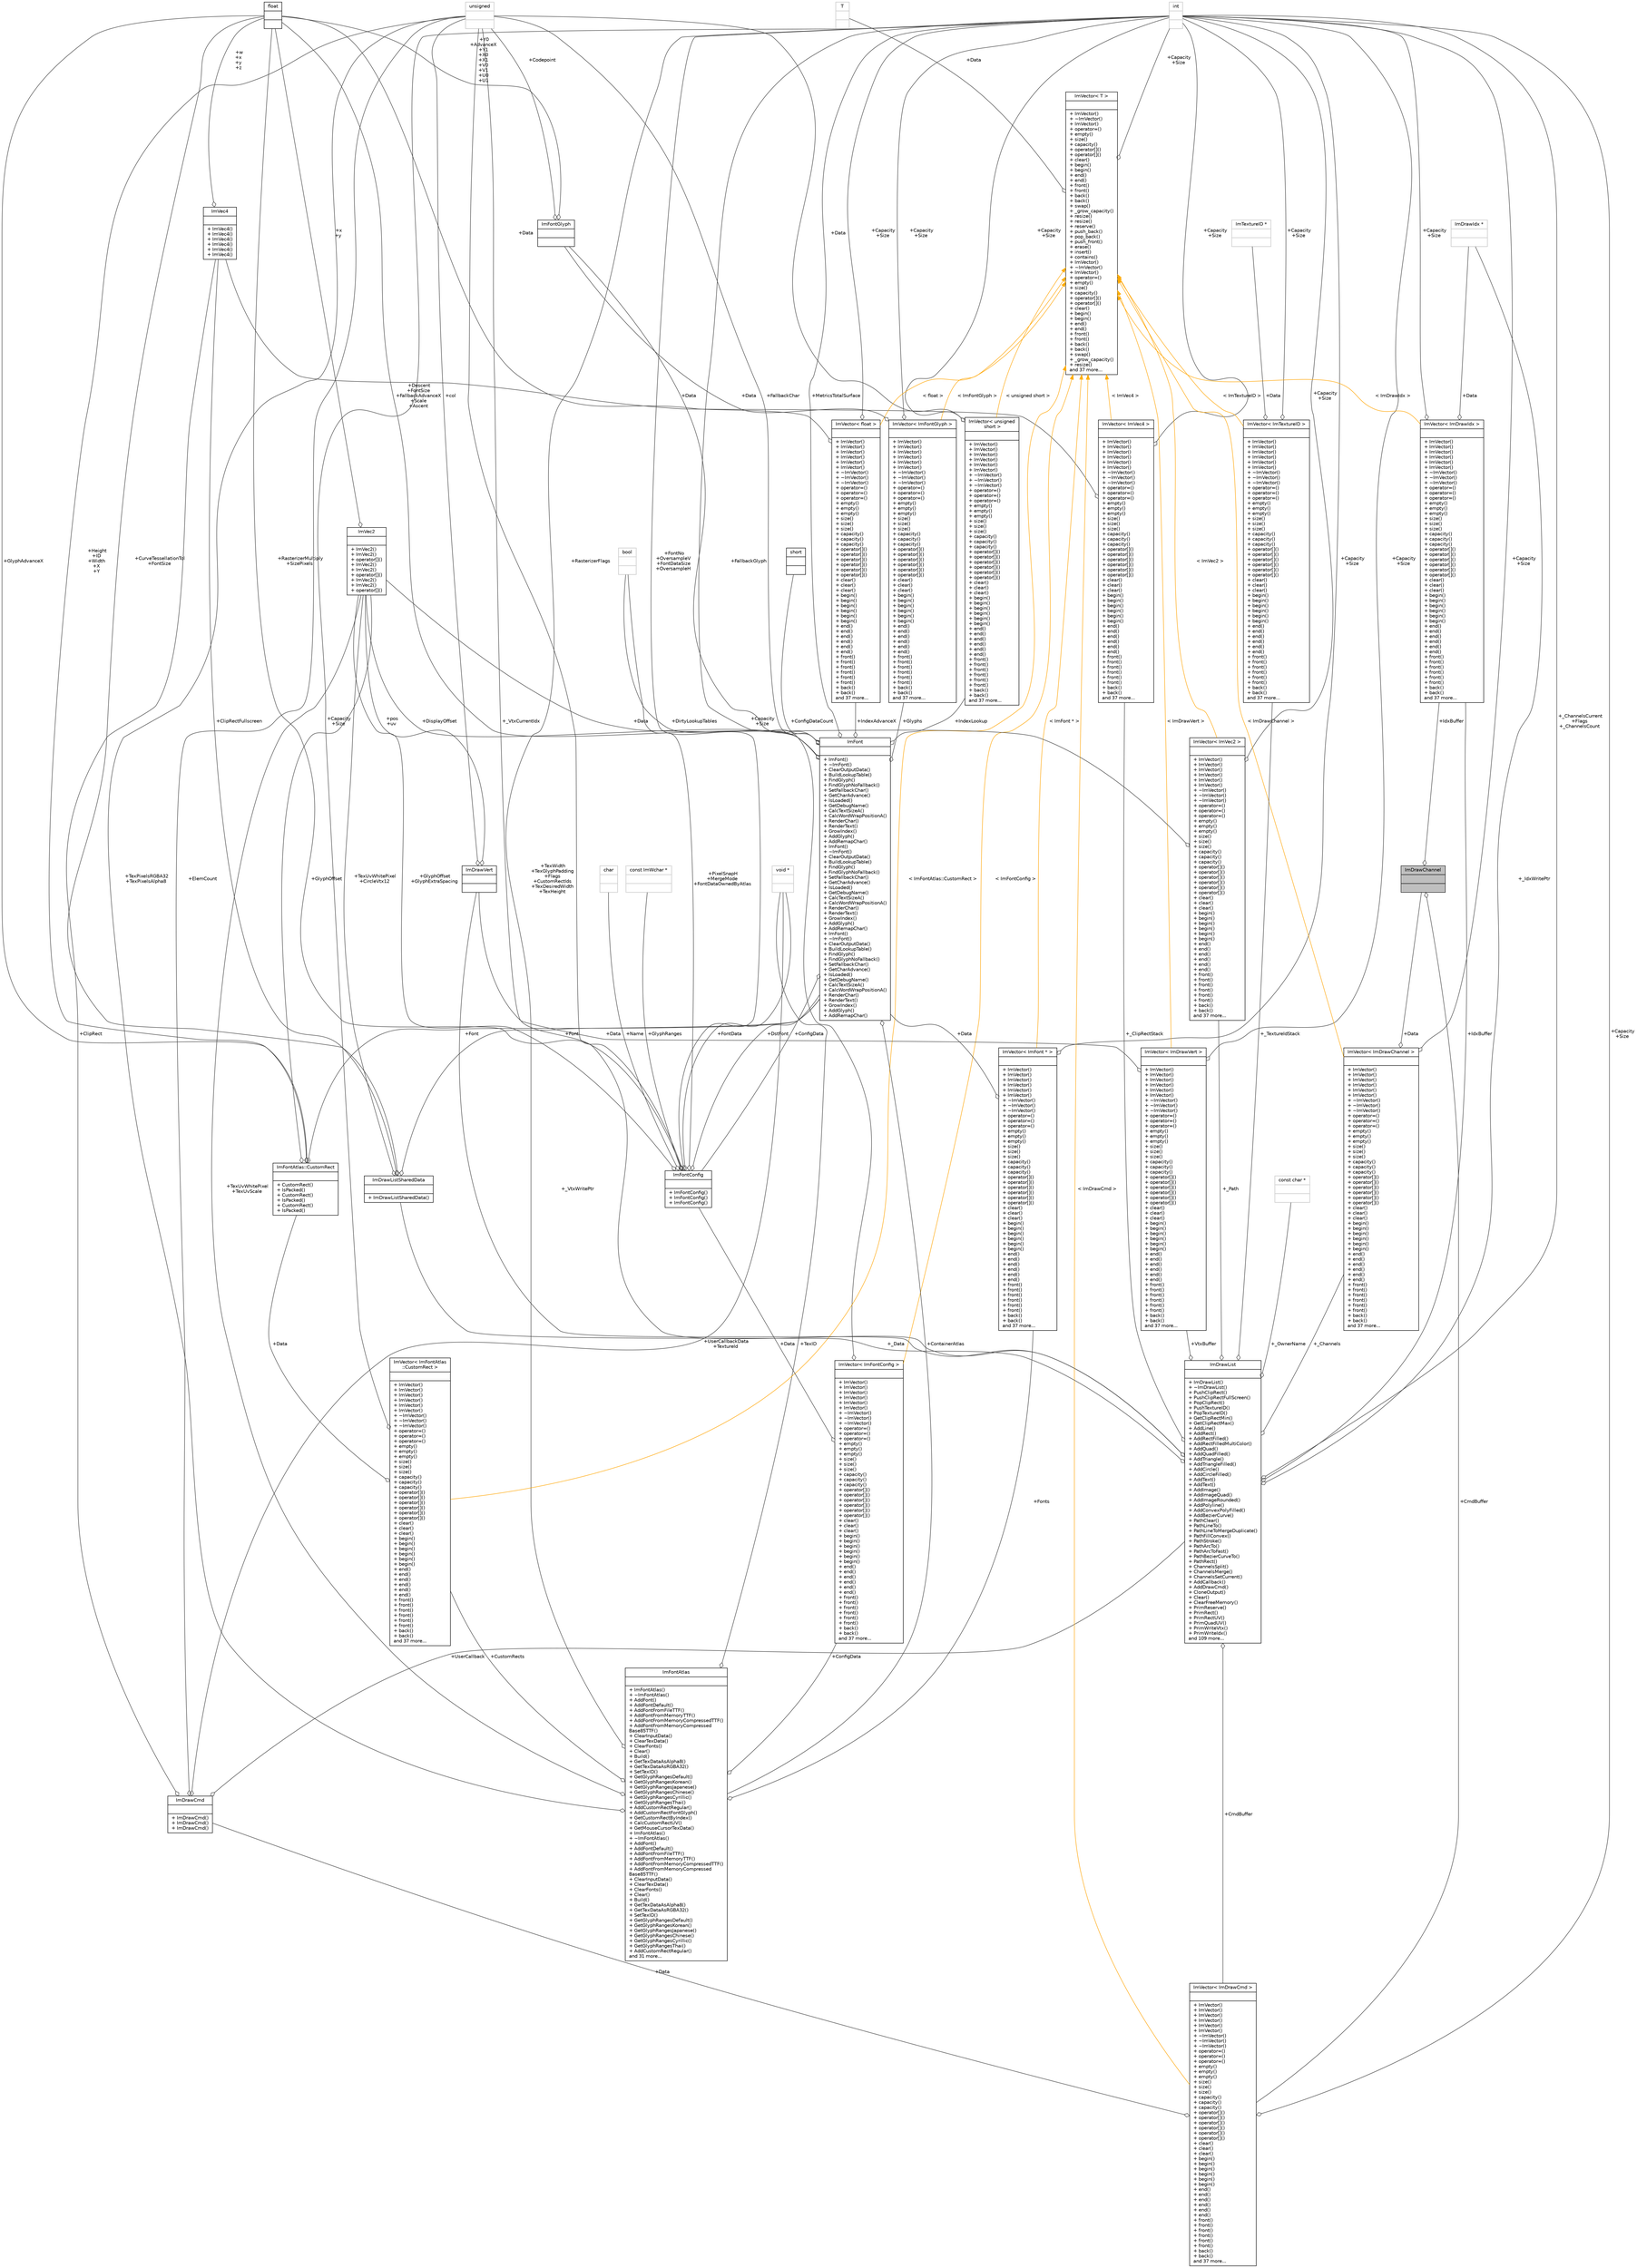 digraph "ImDrawChannel"
{
 // INTERACTIVE_SVG=YES
  bgcolor="transparent";
  edge [fontname="Helvetica",fontsize="10",labelfontname="Helvetica",labelfontsize="10"];
  node [fontname="Helvetica",fontsize="10",shape=record];
  Node1 [label="{ImDrawChannel\n||}",height=0.2,width=0.4,color="black", fillcolor="grey75", style="filled" fontcolor="black"];
  Node2 -> Node1 [color="grey25",fontsize="10",style="solid",label=" +CmdBuffer" ,arrowhead="odiamond",fontname="Helvetica"];
  Node2 [label="{ImVector\< ImDrawCmd \>\n||+ ImVector()\l+ ImVector()\l+ ImVector()\l+ ImVector()\l+ ImVector()\l+ ImVector()\l+ ~ImVector()\l+ ~ImVector()\l+ ~ImVector()\l+ operator=()\l+ operator=()\l+ operator=()\l+ empty()\l+ empty()\l+ empty()\l+ size()\l+ size()\l+ size()\l+ capacity()\l+ capacity()\l+ capacity()\l+ operator[]()\l+ operator[]()\l+ operator[]()\l+ operator[]()\l+ operator[]()\l+ operator[]()\l+ clear()\l+ clear()\l+ clear()\l+ begin()\l+ begin()\l+ begin()\l+ begin()\l+ begin()\l+ begin()\l+ end()\l+ end()\l+ end()\l+ end()\l+ end()\l+ end()\l+ front()\l+ front()\l+ front()\l+ front()\l+ front()\l+ front()\l+ back()\l+ back()\land 37 more...\l}",height=0.2,width=0.4,color="black",URL="$d3/d32/classImVector.html"];
  Node3 -> Node2 [color="grey25",fontsize="10",style="solid",label=" +Data" ,arrowhead="odiamond",fontname="Helvetica"];
  Node3 [label="{ImDrawCmd\n||+ ImDrawCmd()\l+ ImDrawCmd()\l+ ImDrawCmd()\l}",height=0.2,width=0.4,color="black",URL="$d9/de6/structImDrawCmd.html"];
  Node4 -> Node3 [color="grey25",fontsize="10",style="solid",label=" +ClipRect" ,arrowhead="odiamond",fontname="Helvetica"];
  Node4 [label="{ImVec4\n||+ ImVec4()\l+ ImVec4()\l+ ImVec4()\l+ ImVec4()\l+ ImVec4()\l+ ImVec4()\l}",height=0.2,width=0.4,color="black",URL="$dc/dee/structImVec4.html"];
  Node5 -> Node4 [color="grey25",fontsize="10",style="solid",label=" +w\n+x\n+y\n+z" ,arrowhead="odiamond",fontname="Helvetica"];
  Node5 [label="{float\n||}",height=0.2,width=0.4,color="black",URL="$d4/dc3/classfloat.html"];
  Node6 -> Node3 [color="grey25",fontsize="10",style="solid",label=" +ElemCount" ,arrowhead="odiamond",fontname="Helvetica"];
  Node6 [label="{unsigned\n||}",height=0.2,width=0.4,color="grey75"];
  Node7 -> Node3 [color="grey25",fontsize="10",style="solid",label=" +UserCallbackData\n+TextureId" ,arrowhead="odiamond",fontname="Helvetica"];
  Node7 [label="{void *\n||}",height=0.2,width=0.4,color="grey75"];
  Node8 -> Node3 [color="grey25",fontsize="10",style="solid",label=" +UserCallback" ,arrowhead="odiamond",fontname="Helvetica"];
  Node8 [label="{ImDrawList\n||+ ImDrawList()\l+ ~ImDrawList()\l+ PushClipRect()\l+ PushClipRectFullScreen()\l+ PopClipRect()\l+ PushTextureID()\l+ PopTextureID()\l+ GetClipRectMin()\l+ GetClipRectMax()\l+ AddLine()\l+ AddRect()\l+ AddRectFilled()\l+ AddRectFilledMultiColor()\l+ AddQuad()\l+ AddQuadFilled()\l+ AddTriangle()\l+ AddTriangleFilled()\l+ AddCircle()\l+ AddCircleFilled()\l+ AddText()\l+ AddText()\l+ AddImage()\l+ AddImageQuad()\l+ AddImageRounded()\l+ AddPolyline()\l+ AddConvexPolyFilled()\l+ AddBezierCurve()\l+ PathClear()\l+ PathLineTo()\l+ PathLineToMergeDuplicate()\l+ PathFillConvex()\l+ PathStroke()\l+ PathArcTo()\l+ PathArcToFast()\l+ PathBezierCurveTo()\l+ PathRect()\l+ ChannelsSplit()\l+ ChannelsMerge()\l+ ChannelsSetCurrent()\l+ AddCallback()\l+ AddDrawCmd()\l+ CloneOutput()\l+ Clear()\l+ ClearFreeMemory()\l+ PrimReserve()\l+ PrimRect()\l+ PrimRectUV()\l+ PrimQuadUV()\l+ PrimWriteVtx()\l+ PrimWriteIdx()\land 109 more...\l}",height=0.2,width=0.4,color="black",URL="$d2/d31/structImDrawList.html"];
  Node9 -> Node8 [color="grey25",fontsize="10",style="solid",label=" +_ClipRectStack" ,arrowhead="odiamond",fontname="Helvetica"];
  Node9 [label="{ImVector\< ImVec4 \>\n||+ ImVector()\l+ ImVector()\l+ ImVector()\l+ ImVector()\l+ ImVector()\l+ ImVector()\l+ ~ImVector()\l+ ~ImVector()\l+ ~ImVector()\l+ operator=()\l+ operator=()\l+ operator=()\l+ empty()\l+ empty()\l+ empty()\l+ size()\l+ size()\l+ size()\l+ capacity()\l+ capacity()\l+ capacity()\l+ operator[]()\l+ operator[]()\l+ operator[]()\l+ operator[]()\l+ operator[]()\l+ operator[]()\l+ clear()\l+ clear()\l+ clear()\l+ begin()\l+ begin()\l+ begin()\l+ begin()\l+ begin()\l+ begin()\l+ end()\l+ end()\l+ end()\l+ end()\l+ end()\l+ end()\l+ front()\l+ front()\l+ front()\l+ front()\l+ front()\l+ front()\l+ back()\l+ back()\land 37 more...\l}",height=0.2,width=0.4,color="black",URL="$d3/d32/classImVector.html"];
  Node4 -> Node9 [color="grey25",fontsize="10",style="solid",label=" +Data" ,arrowhead="odiamond",fontname="Helvetica"];
  Node10 -> Node9 [color="grey25",fontsize="10",style="solid",label=" +Capacity\n+Size" ,arrowhead="odiamond",fontname="Helvetica"];
  Node10 [label="{int\n||}",height=0.2,width=0.4,color="grey75"];
  Node11 -> Node9 [dir="back",color="orange",fontsize="10",style="solid",label=" \< ImVec4 \>" ,fontname="Helvetica"];
  Node11 [label="{ImVector\< T \>\n||+ ImVector()\l+ ~ImVector()\l+ ImVector()\l+ operator=()\l+ empty()\l+ size()\l+ capacity()\l+ operator[]()\l+ operator[]()\l+ clear()\l+ begin()\l+ begin()\l+ end()\l+ end()\l+ front()\l+ front()\l+ back()\l+ back()\l+ swap()\l+ _grow_capacity()\l+ resize()\l+ resize()\l+ reserve()\l+ push_back()\l+ pop_back()\l+ push_front()\l+ erase()\l+ insert()\l+ contains()\l+ ImVector()\l+ ~ImVector()\l+ ImVector()\l+ operator=()\l+ empty()\l+ size()\l+ capacity()\l+ operator[]()\l+ operator[]()\l+ clear()\l+ begin()\l+ begin()\l+ end()\l+ end()\l+ front()\l+ front()\l+ back()\l+ back()\l+ swap()\l+ _grow_capacity()\l+ resize()\land 37 more...\l}",height=0.2,width=0.4,color="black",URL="$d3/d32/classImVector.html"];
  Node10 -> Node11 [color="grey25",fontsize="10",style="solid",label=" +Capacity\n+Size" ,arrowhead="odiamond",fontname="Helvetica"];
  Node12 -> Node11 [color="grey25",fontsize="10",style="solid",label=" +Data" ,arrowhead="odiamond",fontname="Helvetica"];
  Node12 [label="{T\n||}",height=0.2,width=0.4,color="grey75"];
  Node13 -> Node8 [color="grey25",fontsize="10",style="solid",label=" +_IdxWritePtr" ,arrowhead="odiamond",fontname="Helvetica"];
  Node13 [label="{ImDrawIdx *\n||}",height=0.2,width=0.4,color="grey75"];
  Node14 -> Node8 [color="grey25",fontsize="10",style="solid",label=" +VtxBuffer" ,arrowhead="odiamond",fontname="Helvetica"];
  Node14 [label="{ImVector\< ImDrawVert \>\n||+ ImVector()\l+ ImVector()\l+ ImVector()\l+ ImVector()\l+ ImVector()\l+ ImVector()\l+ ~ImVector()\l+ ~ImVector()\l+ ~ImVector()\l+ operator=()\l+ operator=()\l+ operator=()\l+ empty()\l+ empty()\l+ empty()\l+ size()\l+ size()\l+ size()\l+ capacity()\l+ capacity()\l+ capacity()\l+ operator[]()\l+ operator[]()\l+ operator[]()\l+ operator[]()\l+ operator[]()\l+ operator[]()\l+ clear()\l+ clear()\l+ clear()\l+ begin()\l+ begin()\l+ begin()\l+ begin()\l+ begin()\l+ begin()\l+ end()\l+ end()\l+ end()\l+ end()\l+ end()\l+ end()\l+ front()\l+ front()\l+ front()\l+ front()\l+ front()\l+ front()\l+ back()\l+ back()\land 37 more...\l}",height=0.2,width=0.4,color="black",URL="$d3/d32/classImVector.html"];
  Node10 -> Node14 [color="grey25",fontsize="10",style="solid",label=" +Capacity\n+Size" ,arrowhead="odiamond",fontname="Helvetica"];
  Node15 -> Node14 [color="grey25",fontsize="10",style="solid",label=" +Data" ,arrowhead="odiamond",fontname="Helvetica"];
  Node15 [label="{ImDrawVert\n||}",height=0.2,width=0.4,color="black",URL="$d3/dfa/structImDrawVert.html"];
  Node16 -> Node15 [color="grey25",fontsize="10",style="solid",label=" +pos\n+uv" ,arrowhead="odiamond",fontname="Helvetica"];
  Node16 [label="{ImVec2\n||+ ImVec2()\l+ ImVec2()\l+ operator[]()\l+ ImVec2()\l+ ImVec2()\l+ operator[]()\l+ ImVec2()\l+ ImVec2()\l+ operator[]()\l}",height=0.2,width=0.4,color="black",URL="$d3/dc2/structImVec2.html"];
  Node5 -> Node16 [color="grey25",fontsize="10",style="solid",label=" +x\n+y" ,arrowhead="odiamond",fontname="Helvetica"];
  Node6 -> Node15 [color="grey25",fontsize="10",style="solid",label=" +col" ,arrowhead="odiamond",fontname="Helvetica"];
  Node11 -> Node14 [dir="back",color="orange",fontsize="10",style="solid",label=" \< ImDrawVert \>" ,fontname="Helvetica"];
  Node17 -> Node8 [color="grey25",fontsize="10",style="solid",label=" +_Channels" ,arrowhead="odiamond",fontname="Helvetica"];
  Node17 [label="{ImVector\< ImDrawChannel \>\n||+ ImVector()\l+ ImVector()\l+ ImVector()\l+ ImVector()\l+ ImVector()\l+ ImVector()\l+ ~ImVector()\l+ ~ImVector()\l+ ~ImVector()\l+ operator=()\l+ operator=()\l+ operator=()\l+ empty()\l+ empty()\l+ empty()\l+ size()\l+ size()\l+ size()\l+ capacity()\l+ capacity()\l+ capacity()\l+ operator[]()\l+ operator[]()\l+ operator[]()\l+ operator[]()\l+ operator[]()\l+ operator[]()\l+ clear()\l+ clear()\l+ clear()\l+ begin()\l+ begin()\l+ begin()\l+ begin()\l+ begin()\l+ begin()\l+ end()\l+ end()\l+ end()\l+ end()\l+ end()\l+ end()\l+ front()\l+ front()\l+ front()\l+ front()\l+ front()\l+ front()\l+ back()\l+ back()\land 37 more...\l}",height=0.2,width=0.4,color="black",URL="$d3/d32/classImVector.html"];
  Node10 -> Node17 [color="grey25",fontsize="10",style="solid",label=" +Capacity\n+Size" ,arrowhead="odiamond",fontname="Helvetica"];
  Node1 -> Node17 [color="grey25",fontsize="10",style="solid",label=" +Data" ,arrowhead="odiamond",fontname="Helvetica"];
  Node11 -> Node17 [dir="back",color="orange",fontsize="10",style="solid",label=" \< ImDrawChannel \>" ,fontname="Helvetica"];
  Node18 -> Node8 [color="grey25",fontsize="10",style="solid",label=" +_Path" ,arrowhead="odiamond",fontname="Helvetica"];
  Node18 [label="{ImVector\< ImVec2 \>\n||+ ImVector()\l+ ImVector()\l+ ImVector()\l+ ImVector()\l+ ImVector()\l+ ImVector()\l+ ~ImVector()\l+ ~ImVector()\l+ ~ImVector()\l+ operator=()\l+ operator=()\l+ operator=()\l+ empty()\l+ empty()\l+ empty()\l+ size()\l+ size()\l+ size()\l+ capacity()\l+ capacity()\l+ capacity()\l+ operator[]()\l+ operator[]()\l+ operator[]()\l+ operator[]()\l+ operator[]()\l+ operator[]()\l+ clear()\l+ clear()\l+ clear()\l+ begin()\l+ begin()\l+ begin()\l+ begin()\l+ begin()\l+ begin()\l+ end()\l+ end()\l+ end()\l+ end()\l+ end()\l+ end()\l+ front()\l+ front()\l+ front()\l+ front()\l+ front()\l+ front()\l+ back()\l+ back()\land 37 more...\l}",height=0.2,width=0.4,color="black",URL="$d3/d32/classImVector.html"];
  Node16 -> Node18 [color="grey25",fontsize="10",style="solid",label=" +Data" ,arrowhead="odiamond",fontname="Helvetica"];
  Node10 -> Node18 [color="grey25",fontsize="10",style="solid",label=" +Capacity\n+Size" ,arrowhead="odiamond",fontname="Helvetica"];
  Node11 -> Node18 [dir="back",color="orange",fontsize="10",style="solid",label=" \< ImVec2 \>" ,fontname="Helvetica"];
  Node19 -> Node8 [color="grey25",fontsize="10",style="solid",label=" +_Data" ,arrowhead="odiamond",fontname="Helvetica"];
  Node19 [label="{ImDrawListSharedData\n||+ ImDrawListSharedData()\l}",height=0.2,width=0.4,color="black",URL="$d2/d89/structImDrawListSharedData.html"];
  Node16 -> Node19 [color="grey25",fontsize="10",style="solid",label=" +TexUvWhitePixel\n+CircleVtx12" ,arrowhead="odiamond",fontname="Helvetica"];
  Node4 -> Node19 [color="grey25",fontsize="10",style="solid",label=" +ClipRectFullscreen" ,arrowhead="odiamond",fontname="Helvetica"];
  Node5 -> Node19 [color="grey25",fontsize="10",style="solid",label=" +CurveTessellationTol\n+FontSize" ,arrowhead="odiamond",fontname="Helvetica"];
  Node20 -> Node19 [color="grey25",fontsize="10",style="solid",label=" +Font" ,arrowhead="odiamond",fontname="Helvetica"];
  Node20 [label="{ImFont\n||+ ImFont()\l+ ~ImFont()\l+ ClearOutputData()\l+ BuildLookupTable()\l+ FindGlyph()\l+ FindGlyphNoFallback()\l+ SetFallbackChar()\l+ GetCharAdvance()\l+ IsLoaded()\l+ GetDebugName()\l+ CalcTextSizeA()\l+ CalcWordWrapPositionA()\l+ RenderChar()\l+ RenderText()\l+ GrowIndex()\l+ AddGlyph()\l+ AddRemapChar()\l+ ImFont()\l+ ~ImFont()\l+ ClearOutputData()\l+ BuildLookupTable()\l+ FindGlyph()\l+ FindGlyphNoFallback()\l+ SetFallbackChar()\l+ GetCharAdvance()\l+ IsLoaded()\l+ GetDebugName()\l+ CalcTextSizeA()\l+ CalcWordWrapPositionA()\l+ RenderChar()\l+ RenderText()\l+ GrowIndex()\l+ AddGlyph()\l+ AddRemapChar()\l+ ImFont()\l+ ~ImFont()\l+ ClearOutputData()\l+ BuildLookupTable()\l+ FindGlyph()\l+ FindGlyphNoFallback()\l+ SetFallbackChar()\l+ GetCharAdvance()\l+ IsLoaded()\l+ GetDebugName()\l+ CalcTextSizeA()\l+ CalcWordWrapPositionA()\l+ RenderChar()\l+ RenderText()\l+ GrowIndex()\l+ AddGlyph()\l+ AddRemapChar()\l}",height=0.2,width=0.4,color="black",URL="$dd/d61/structImFont.html"];
  Node21 -> Node20 [color="grey25",fontsize="10",style="solid",label=" +Glyphs" ,arrowhead="odiamond",fontname="Helvetica"];
  Node21 [label="{ImVector\< ImFontGlyph \>\n||+ ImVector()\l+ ImVector()\l+ ImVector()\l+ ImVector()\l+ ImVector()\l+ ImVector()\l+ ~ImVector()\l+ ~ImVector()\l+ ~ImVector()\l+ operator=()\l+ operator=()\l+ operator=()\l+ empty()\l+ empty()\l+ empty()\l+ size()\l+ size()\l+ size()\l+ capacity()\l+ capacity()\l+ capacity()\l+ operator[]()\l+ operator[]()\l+ operator[]()\l+ operator[]()\l+ operator[]()\l+ operator[]()\l+ clear()\l+ clear()\l+ clear()\l+ begin()\l+ begin()\l+ begin()\l+ begin()\l+ begin()\l+ begin()\l+ end()\l+ end()\l+ end()\l+ end()\l+ end()\l+ end()\l+ front()\l+ front()\l+ front()\l+ front()\l+ front()\l+ front()\l+ back()\l+ back()\land 37 more...\l}",height=0.2,width=0.4,color="black",URL="$d3/d32/classImVector.html"];
  Node22 -> Node21 [color="grey25",fontsize="10",style="solid",label=" +Data" ,arrowhead="odiamond",fontname="Helvetica"];
  Node22 [label="{ImFontGlyph\n||}",height=0.2,width=0.4,color="black",URL="$d3/db9/structImFontGlyph.html"];
  Node5 -> Node22 [color="grey25",fontsize="10",style="solid",label=" +Y0\n+AdvanceX\n+Y1\n+X0\n+X1\n+V0\n+V1\n+U0\n+U1" ,arrowhead="odiamond",fontname="Helvetica"];
  Node6 -> Node22 [color="grey25",fontsize="10",style="solid",label=" +Codepoint" ,arrowhead="odiamond",fontname="Helvetica"];
  Node10 -> Node21 [color="grey25",fontsize="10",style="solid",label=" +Capacity\n+Size" ,arrowhead="odiamond",fontname="Helvetica"];
  Node11 -> Node21 [dir="back",color="orange",fontsize="10",style="solid",label=" \< ImFontGlyph \>" ,fontname="Helvetica"];
  Node16 -> Node20 [color="grey25",fontsize="10",style="solid",label=" +DisplayOffset" ,arrowhead="odiamond",fontname="Helvetica"];
  Node23 -> Node20 [color="grey25",fontsize="10",style="solid",label=" +IndexLookup" ,arrowhead="odiamond",fontname="Helvetica"];
  Node23 [label="{ImVector\< unsigned\l short \>\n||+ ImVector()\l+ ImVector()\l+ ImVector()\l+ ImVector()\l+ ImVector()\l+ ImVector()\l+ ~ImVector()\l+ ~ImVector()\l+ ~ImVector()\l+ operator=()\l+ operator=()\l+ operator=()\l+ empty()\l+ empty()\l+ empty()\l+ size()\l+ size()\l+ size()\l+ capacity()\l+ capacity()\l+ capacity()\l+ operator[]()\l+ operator[]()\l+ operator[]()\l+ operator[]()\l+ operator[]()\l+ operator[]()\l+ clear()\l+ clear()\l+ clear()\l+ begin()\l+ begin()\l+ begin()\l+ begin()\l+ begin()\l+ begin()\l+ end()\l+ end()\l+ end()\l+ end()\l+ end()\l+ end()\l+ front()\l+ front()\l+ front()\l+ front()\l+ front()\l+ front()\l+ back()\l+ back()\land 37 more...\l}",height=0.2,width=0.4,color="black",URL="$d3/d32/classImVector.html"];
  Node10 -> Node23 [color="grey25",fontsize="10",style="solid",label=" +Capacity\n+Size" ,arrowhead="odiamond",fontname="Helvetica"];
  Node6 -> Node23 [color="grey25",fontsize="10",style="solid",label=" +Data" ,arrowhead="odiamond",fontname="Helvetica"];
  Node11 -> Node23 [dir="back",color="orange",fontsize="10",style="solid",label=" \< unsigned short \>" ,fontname="Helvetica"];
  Node24 -> Node20 [color="grey25",fontsize="10",style="solid",label=" +ConfigDataCount" ,arrowhead="odiamond",fontname="Helvetica"];
  Node24 [label="{short\n||}",height=0.2,width=0.4,color="black",URL="$dc/d10/classshort.html"];
  Node5 -> Node20 [color="grey25",fontsize="10",style="solid",label=" +Descent\n+FontSize\n+FallbackAdvanceX\n+Scale\n+Ascent" ,arrowhead="odiamond",fontname="Helvetica"];
  Node25 -> Node20 [color="grey25",fontsize="10",style="solid",label=" +ConfigData" ,arrowhead="odiamond",fontname="Helvetica"];
  Node25 [label="{ImFontConfig\n||+ ImFontConfig()\l+ ImFontConfig()\l+ ImFontConfig()\l}",height=0.2,width=0.4,color="black",URL="$df/d67/structImFontConfig.html"];
  Node16 -> Node25 [color="grey25",fontsize="10",style="solid",label=" +GlyphOffset\n+GlyphExtraSpacing" ,arrowhead="odiamond",fontname="Helvetica"];
  Node26 -> Node25 [color="grey25",fontsize="10",style="solid",label=" +Name" ,arrowhead="odiamond",fontname="Helvetica"];
  Node26 [label="{char\n||}",height=0.2,width=0.4,color="grey75"];
  Node5 -> Node25 [color="grey25",fontsize="10",style="solid",label=" +RasterizerMultiply\n+SizePixels" ,arrowhead="odiamond",fontname="Helvetica"];
  Node27 -> Node25 [color="grey25",fontsize="10",style="solid",label=" +GlyphRanges" ,arrowhead="odiamond",fontname="Helvetica"];
  Node27 [label="{const ImWchar *\n||}",height=0.2,width=0.4,color="grey75"];
  Node10 -> Node25 [color="grey25",fontsize="10",style="solid",label=" +FontNo\n+OversampleV\n+FontDataSize\n+OversampleH" ,arrowhead="odiamond",fontname="Helvetica"];
  Node28 -> Node25 [color="grey25",fontsize="10",style="solid",label=" +PixelSnapH\n+MergeMode\n+FontDataOwnedByAtlas" ,arrowhead="odiamond",fontname="Helvetica"];
  Node28 [label="{bool\n||}",height=0.2,width=0.4,color="grey75"];
  Node6 -> Node25 [color="grey25",fontsize="10",style="solid",label=" +RasterizerFlags" ,arrowhead="odiamond",fontname="Helvetica"];
  Node20 -> Node25 [color="grey25",fontsize="10",style="solid",label=" +DstFont" ,arrowhead="odiamond",fontname="Helvetica"];
  Node7 -> Node25 [color="grey25",fontsize="10",style="solid",label=" +FontData" ,arrowhead="odiamond",fontname="Helvetica"];
  Node22 -> Node20 [color="grey25",fontsize="10",style="solid",label=" +FallbackGlyph" ,arrowhead="odiamond",fontname="Helvetica"];
  Node10 -> Node20 [color="grey25",fontsize="10",style="solid",label=" +MetricsTotalSurface" ,arrowhead="odiamond",fontname="Helvetica"];
  Node29 -> Node20 [color="grey25",fontsize="10",style="solid",label=" +ContainerAtlas" ,arrowhead="odiamond",fontname="Helvetica"];
  Node29 [label="{ImFontAtlas\n||+ ImFontAtlas()\l+ ~ImFontAtlas()\l+ AddFont()\l+ AddFontDefault()\l+ AddFontFromFileTTF()\l+ AddFontFromMemoryTTF()\l+ AddFontFromMemoryCompressedTTF()\l+ AddFontFromMemoryCompressed\lBase85TTF()\l+ ClearInputData()\l+ ClearTexData()\l+ ClearFonts()\l+ Clear()\l+ Build()\l+ GetTexDataAsAlpha8()\l+ GetTexDataAsRGBA32()\l+ SetTexID()\l+ GetGlyphRangesDefault()\l+ GetGlyphRangesKorean()\l+ GetGlyphRangesJapanese()\l+ GetGlyphRangesChinese()\l+ GetGlyphRangesCyrillic()\l+ GetGlyphRangesThai()\l+ AddCustomRectRegular()\l+ AddCustomRectFontGlyph()\l+ GetCustomRectByIndex()\l+ CalcCustomRectUV()\l+ GetMouseCursorTexData()\l+ ImFontAtlas()\l+ ~ImFontAtlas()\l+ AddFont()\l+ AddFontDefault()\l+ AddFontFromFileTTF()\l+ AddFontFromMemoryTTF()\l+ AddFontFromMemoryCompressedTTF()\l+ AddFontFromMemoryCompressed\lBase85TTF()\l+ ClearInputData()\l+ ClearTexData()\l+ ClearFonts()\l+ Clear()\l+ Build()\l+ GetTexDataAsAlpha8()\l+ GetTexDataAsRGBA32()\l+ SetTexID()\l+ GetGlyphRangesDefault()\l+ GetGlyphRangesKorean()\l+ GetGlyphRangesJapanese()\l+ GetGlyphRangesChinese()\l+ GetGlyphRangesCyrillic()\l+ GetGlyphRangesThai()\l+ AddCustomRectRegular()\land 31 more...\l}",height=0.2,width=0.4,color="black",URL="$dc/d21/structImFontAtlas.html"];
  Node30 -> Node29 [color="grey25",fontsize="10",style="solid",label=" +Fonts" ,arrowhead="odiamond",fontname="Helvetica"];
  Node30 [label="{ImVector\< ImFont * \>\n||+ ImVector()\l+ ImVector()\l+ ImVector()\l+ ImVector()\l+ ImVector()\l+ ImVector()\l+ ~ImVector()\l+ ~ImVector()\l+ ~ImVector()\l+ operator=()\l+ operator=()\l+ operator=()\l+ empty()\l+ empty()\l+ empty()\l+ size()\l+ size()\l+ size()\l+ capacity()\l+ capacity()\l+ capacity()\l+ operator[]()\l+ operator[]()\l+ operator[]()\l+ operator[]()\l+ operator[]()\l+ operator[]()\l+ clear()\l+ clear()\l+ clear()\l+ begin()\l+ begin()\l+ begin()\l+ begin()\l+ begin()\l+ begin()\l+ end()\l+ end()\l+ end()\l+ end()\l+ end()\l+ end()\l+ front()\l+ front()\l+ front()\l+ front()\l+ front()\l+ front()\l+ back()\l+ back()\land 37 more...\l}",height=0.2,width=0.4,color="black",URL="$d3/d32/classImVector.html"];
  Node10 -> Node30 [color="grey25",fontsize="10",style="solid",label=" +Capacity\n+Size" ,arrowhead="odiamond",fontname="Helvetica"];
  Node20 -> Node30 [color="grey25",fontsize="10",style="solid",label=" +Data" ,arrowhead="odiamond",fontname="Helvetica"];
  Node11 -> Node30 [dir="back",color="orange",fontsize="10",style="solid",label=" \< ImFont * \>" ,fontname="Helvetica"];
  Node16 -> Node29 [color="grey25",fontsize="10",style="solid",label=" +TexUvWhitePixel\n+TexUvScale" ,arrowhead="odiamond",fontname="Helvetica"];
  Node10 -> Node29 [color="grey25",fontsize="10",style="solid",label=" +TexWidth\n+TexGlyphPadding\n+Flags\n+CustomRectIds\n+TexDesiredWidth\n+TexHeight" ,arrowhead="odiamond",fontname="Helvetica"];
  Node31 -> Node29 [color="grey25",fontsize="10",style="solid",label=" +ConfigData" ,arrowhead="odiamond",fontname="Helvetica"];
  Node31 [label="{ImVector\< ImFontConfig \>\n||+ ImVector()\l+ ImVector()\l+ ImVector()\l+ ImVector()\l+ ImVector()\l+ ImVector()\l+ ~ImVector()\l+ ~ImVector()\l+ ~ImVector()\l+ operator=()\l+ operator=()\l+ operator=()\l+ empty()\l+ empty()\l+ empty()\l+ size()\l+ size()\l+ size()\l+ capacity()\l+ capacity()\l+ capacity()\l+ operator[]()\l+ operator[]()\l+ operator[]()\l+ operator[]()\l+ operator[]()\l+ operator[]()\l+ clear()\l+ clear()\l+ clear()\l+ begin()\l+ begin()\l+ begin()\l+ begin()\l+ begin()\l+ begin()\l+ end()\l+ end()\l+ end()\l+ end()\l+ end()\l+ end()\l+ front()\l+ front()\l+ front()\l+ front()\l+ front()\l+ front()\l+ back()\l+ back()\land 37 more...\l}",height=0.2,width=0.4,color="black",URL="$d3/d32/classImVector.html"];
  Node25 -> Node31 [color="grey25",fontsize="10",style="solid",label=" +Data" ,arrowhead="odiamond",fontname="Helvetica"];
  Node10 -> Node31 [color="grey25",fontsize="10",style="solid",label=" +Capacity\n+Size" ,arrowhead="odiamond",fontname="Helvetica"];
  Node11 -> Node31 [dir="back",color="orange",fontsize="10",style="solid",label=" \< ImFontConfig \>" ,fontname="Helvetica"];
  Node32 -> Node29 [color="grey25",fontsize="10",style="solid",label=" +CustomRects" ,arrowhead="odiamond",fontname="Helvetica"];
  Node32 [label="{ImVector\< ImFontAtlas\l::CustomRect \>\n||+ ImVector()\l+ ImVector()\l+ ImVector()\l+ ImVector()\l+ ImVector()\l+ ImVector()\l+ ~ImVector()\l+ ~ImVector()\l+ ~ImVector()\l+ operator=()\l+ operator=()\l+ operator=()\l+ empty()\l+ empty()\l+ empty()\l+ size()\l+ size()\l+ size()\l+ capacity()\l+ capacity()\l+ capacity()\l+ operator[]()\l+ operator[]()\l+ operator[]()\l+ operator[]()\l+ operator[]()\l+ operator[]()\l+ clear()\l+ clear()\l+ clear()\l+ begin()\l+ begin()\l+ begin()\l+ begin()\l+ begin()\l+ begin()\l+ end()\l+ end()\l+ end()\l+ end()\l+ end()\l+ end()\l+ front()\l+ front()\l+ front()\l+ front()\l+ front()\l+ front()\l+ back()\l+ back()\land 37 more...\l}",height=0.2,width=0.4,color="black",URL="$d3/d32/classImVector.html"];
  Node33 -> Node32 [color="grey25",fontsize="10",style="solid",label=" +Data" ,arrowhead="odiamond",fontname="Helvetica"];
  Node33 [label="{ImFontAtlas::CustomRect\n||+ CustomRect()\l+ IsPacked()\l+ CustomRect()\l+ IsPacked()\l+ CustomRect()\l+ IsPacked()\l}",height=0.2,width=0.4,color="black",URL="$dc/d59/structImFontAtlas_1_1CustomRect.html"];
  Node16 -> Node33 [color="grey25",fontsize="10",style="solid",label=" +GlyphOffset" ,arrowhead="odiamond",fontname="Helvetica"];
  Node5 -> Node33 [color="grey25",fontsize="10",style="solid",label=" +GlyphAdvanceX" ,arrowhead="odiamond",fontname="Helvetica"];
  Node6 -> Node33 [color="grey25",fontsize="10",style="solid",label=" +Height\n+ID\n+Width\n+X\n+Y" ,arrowhead="odiamond",fontname="Helvetica"];
  Node20 -> Node33 [color="grey25",fontsize="10",style="solid",label=" +Font" ,arrowhead="odiamond",fontname="Helvetica"];
  Node10 -> Node32 [color="grey25",fontsize="10",style="solid",label=" +Capacity\n+Size" ,arrowhead="odiamond",fontname="Helvetica"];
  Node11 -> Node32 [dir="back",color="orange",fontsize="10",style="solid",label=" \< ImFontAtlas::CustomRect \>" ,fontname="Helvetica"];
  Node6 -> Node29 [color="grey25",fontsize="10",style="solid",label=" +TexPixelsRGBA32\n+TexPixelsAlpha8" ,arrowhead="odiamond",fontname="Helvetica"];
  Node7 -> Node29 [color="grey25",fontsize="10",style="solid",label=" +TexID" ,arrowhead="odiamond",fontname="Helvetica"];
  Node28 -> Node20 [color="grey25",fontsize="10",style="solid",label=" +DirtyLookupTables" ,arrowhead="odiamond",fontname="Helvetica"];
  Node6 -> Node20 [color="grey25",fontsize="10",style="solid",label=" +FallbackChar" ,arrowhead="odiamond",fontname="Helvetica"];
  Node34 -> Node20 [color="grey25",fontsize="10",style="solid",label=" +IndexAdvanceX" ,arrowhead="odiamond",fontname="Helvetica"];
  Node34 [label="{ImVector\< float \>\n||+ ImVector()\l+ ImVector()\l+ ImVector()\l+ ImVector()\l+ ImVector()\l+ ImVector()\l+ ~ImVector()\l+ ~ImVector()\l+ ~ImVector()\l+ operator=()\l+ operator=()\l+ operator=()\l+ empty()\l+ empty()\l+ empty()\l+ size()\l+ size()\l+ size()\l+ capacity()\l+ capacity()\l+ capacity()\l+ operator[]()\l+ operator[]()\l+ operator[]()\l+ operator[]()\l+ operator[]()\l+ operator[]()\l+ clear()\l+ clear()\l+ clear()\l+ begin()\l+ begin()\l+ begin()\l+ begin()\l+ begin()\l+ begin()\l+ end()\l+ end()\l+ end()\l+ end()\l+ end()\l+ end()\l+ front()\l+ front()\l+ front()\l+ front()\l+ front()\l+ front()\l+ back()\l+ back()\land 37 more...\l}",height=0.2,width=0.4,color="black",URL="$d3/d32/classImVector.html"];
  Node5 -> Node34 [color="grey25",fontsize="10",style="solid",label=" +Data" ,arrowhead="odiamond",fontname="Helvetica"];
  Node10 -> Node34 [color="grey25",fontsize="10",style="solid",label=" +Capacity\n+Size" ,arrowhead="odiamond",fontname="Helvetica"];
  Node11 -> Node34 [dir="back",color="orange",fontsize="10",style="solid",label=" \< float \>" ,fontname="Helvetica"];
  Node10 -> Node8 [color="grey25",fontsize="10",style="solid",label=" +_ChannelsCurrent\n+Flags\n+_ChannelsCount" ,arrowhead="odiamond",fontname="Helvetica"];
  Node15 -> Node8 [color="grey25",fontsize="10",style="solid",label=" +_VtxWritePtr" ,arrowhead="odiamond",fontname="Helvetica"];
  Node35 -> Node8 [color="grey25",fontsize="10",style="solid",label=" +_OwnerName" ,arrowhead="odiamond",fontname="Helvetica"];
  Node35 [label="{const char *\n||}",height=0.2,width=0.4,color="grey75"];
  Node2 -> Node8 [color="grey25",fontsize="10",style="solid",label=" +CmdBuffer" ,arrowhead="odiamond",fontname="Helvetica"];
  Node6 -> Node8 [color="grey25",fontsize="10",style="solid",label=" +_VtxCurrentIdx" ,arrowhead="odiamond",fontname="Helvetica"];
  Node36 -> Node8 [color="grey25",fontsize="10",style="solid",label=" +IdxBuffer" ,arrowhead="odiamond",fontname="Helvetica"];
  Node36 [label="{ImVector\< ImDrawIdx \>\n||+ ImVector()\l+ ImVector()\l+ ImVector()\l+ ImVector()\l+ ImVector()\l+ ImVector()\l+ ~ImVector()\l+ ~ImVector()\l+ ~ImVector()\l+ operator=()\l+ operator=()\l+ operator=()\l+ empty()\l+ empty()\l+ empty()\l+ size()\l+ size()\l+ size()\l+ capacity()\l+ capacity()\l+ capacity()\l+ operator[]()\l+ operator[]()\l+ operator[]()\l+ operator[]()\l+ operator[]()\l+ operator[]()\l+ clear()\l+ clear()\l+ clear()\l+ begin()\l+ begin()\l+ begin()\l+ begin()\l+ begin()\l+ begin()\l+ end()\l+ end()\l+ end()\l+ end()\l+ end()\l+ end()\l+ front()\l+ front()\l+ front()\l+ front()\l+ front()\l+ front()\l+ back()\l+ back()\land 37 more...\l}",height=0.2,width=0.4,color="black",URL="$d3/d32/classImVector.html"];
  Node13 -> Node36 [color="grey25",fontsize="10",style="solid",label=" +Data" ,arrowhead="odiamond",fontname="Helvetica"];
  Node10 -> Node36 [color="grey25",fontsize="10",style="solid",label=" +Capacity\n+Size" ,arrowhead="odiamond",fontname="Helvetica"];
  Node11 -> Node36 [dir="back",color="orange",fontsize="10",style="solid",label=" \< ImDrawIdx \>" ,fontname="Helvetica"];
  Node37 -> Node8 [color="grey25",fontsize="10",style="solid",label=" +_TextureIdStack" ,arrowhead="odiamond",fontname="Helvetica"];
  Node37 [label="{ImVector\< ImTextureID \>\n||+ ImVector()\l+ ImVector()\l+ ImVector()\l+ ImVector()\l+ ImVector()\l+ ImVector()\l+ ~ImVector()\l+ ~ImVector()\l+ ~ImVector()\l+ operator=()\l+ operator=()\l+ operator=()\l+ empty()\l+ empty()\l+ empty()\l+ size()\l+ size()\l+ size()\l+ capacity()\l+ capacity()\l+ capacity()\l+ operator[]()\l+ operator[]()\l+ operator[]()\l+ operator[]()\l+ operator[]()\l+ operator[]()\l+ clear()\l+ clear()\l+ clear()\l+ begin()\l+ begin()\l+ begin()\l+ begin()\l+ begin()\l+ begin()\l+ end()\l+ end()\l+ end()\l+ end()\l+ end()\l+ end()\l+ front()\l+ front()\l+ front()\l+ front()\l+ front()\l+ front()\l+ back()\l+ back()\land 37 more...\l}",height=0.2,width=0.4,color="black",URL="$d3/d32/classImVector.html"];
  Node10 -> Node37 [color="grey25",fontsize="10",style="solid",label=" +Capacity\n+Size" ,arrowhead="odiamond",fontname="Helvetica"];
  Node38 -> Node37 [color="grey25",fontsize="10",style="solid",label=" +Data" ,arrowhead="odiamond",fontname="Helvetica"];
  Node38 [label="{ImTextureID *\n||}",height=0.2,width=0.4,color="grey75"];
  Node11 -> Node37 [dir="back",color="orange",fontsize="10",style="solid",label=" \< ImTextureID \>" ,fontname="Helvetica"];
  Node10 -> Node2 [color="grey25",fontsize="10",style="solid",label=" +Capacity\n+Size" ,arrowhead="odiamond",fontname="Helvetica"];
  Node11 -> Node2 [dir="back",color="orange",fontsize="10",style="solid",label=" \< ImDrawCmd \>" ,fontname="Helvetica"];
  Node36 -> Node1 [color="grey25",fontsize="10",style="solid",label=" +IdxBuffer" ,arrowhead="odiamond",fontname="Helvetica"];
}

